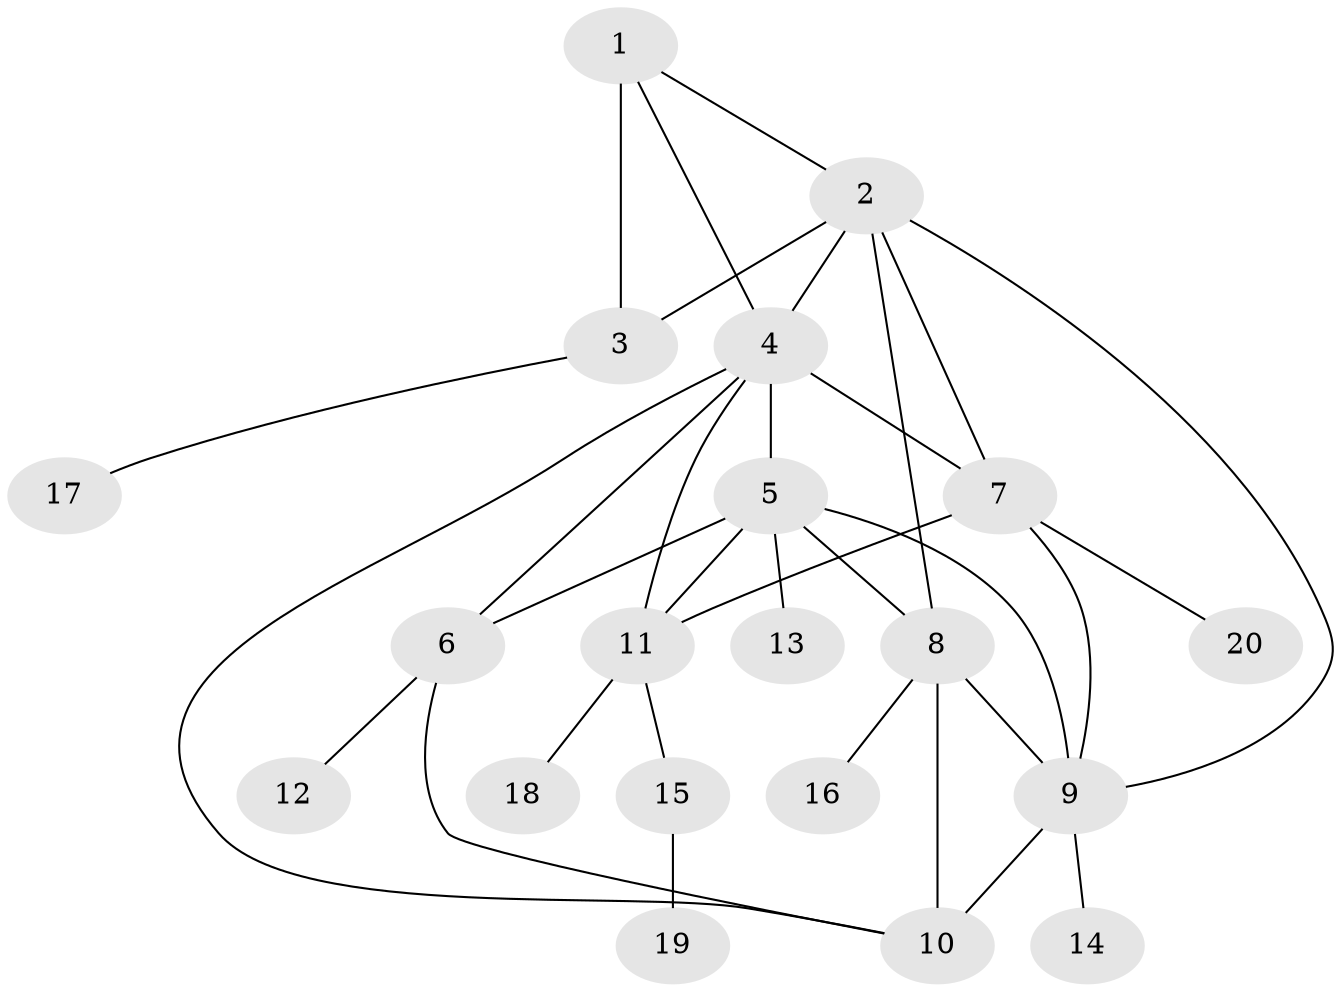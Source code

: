 // original degree distribution, {7: 0.046875, 3: 0.125, 6: 0.09375, 5: 0.015625, 10: 0.015625, 2: 0.1875, 1: 0.5, 4: 0.015625}
// Generated by graph-tools (version 1.1) at 2025/52/03/04/25 22:52:19]
// undirected, 20 vertices, 32 edges
graph export_dot {
  node [color=gray90,style=filled];
  1;
  2;
  3;
  4;
  5;
  6;
  7;
  8;
  9;
  10;
  11;
  12;
  13;
  14;
  15;
  16;
  17;
  18;
  19;
  20;
  1 -- 2 [weight=1.0];
  1 -- 3 [weight=3.0];
  1 -- 4 [weight=1.0];
  2 -- 3 [weight=1.0];
  2 -- 4 [weight=1.0];
  2 -- 7 [weight=1.0];
  2 -- 8 [weight=1.0];
  2 -- 9 [weight=1.0];
  3 -- 17 [weight=1.0];
  4 -- 5 [weight=2.0];
  4 -- 6 [weight=1.0];
  4 -- 7 [weight=1.0];
  4 -- 10 [weight=1.0];
  4 -- 11 [weight=1.0];
  5 -- 6 [weight=1.0];
  5 -- 8 [weight=1.0];
  5 -- 9 [weight=1.0];
  5 -- 11 [weight=1.0];
  5 -- 13 [weight=1.0];
  6 -- 10 [weight=1.0];
  6 -- 12 [weight=1.0];
  7 -- 9 [weight=1.0];
  7 -- 11 [weight=1.0];
  7 -- 20 [weight=1.0];
  8 -- 9 [weight=1.0];
  8 -- 10 [weight=6.0];
  8 -- 16 [weight=1.0];
  9 -- 10 [weight=1.0];
  9 -- 14 [weight=1.0];
  11 -- 15 [weight=1.0];
  11 -- 18 [weight=1.0];
  15 -- 19 [weight=1.0];
}
